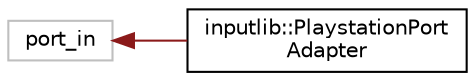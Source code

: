 digraph "Graphical Class Hierarchy"
{
  edge [fontname="Helvetica",fontsize="10",labelfontname="Helvetica",labelfontsize="10"];
  node [fontname="Helvetica",fontsize="10",shape=record];
  rankdir="LR";
  Node7 [label="port_in",height=0.2,width=0.4,color="grey75", fillcolor="white", style="filled"];
  Node7 -> Node0 [dir="back",color="firebrick4",fontsize="10",style="solid",fontname="Helvetica"];
  Node0 [label="inputlib::PlaystationPort\lAdapter",height=0.2,width=0.4,color="black", fillcolor="white", style="filled",URL="$classinputlib_1_1_playstation_port_adapter.html"];
}
